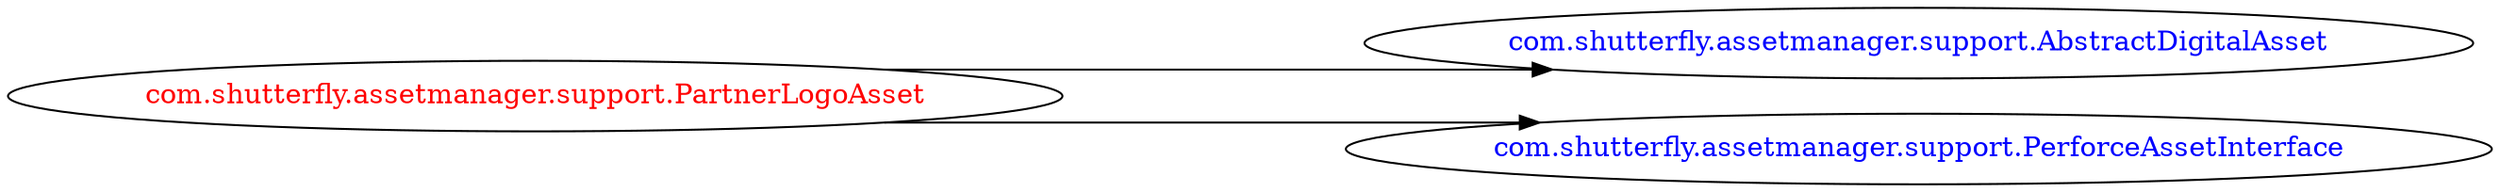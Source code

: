 digraph dependencyGraph {
 concentrate=true;
 ranksep="2.0";
 rankdir="LR"; 
 splines="ortho";
"com.shutterfly.assetmanager.support.PartnerLogoAsset" [fontcolor="red"];
"com.shutterfly.assetmanager.support.AbstractDigitalAsset" [ fontcolor="blue" ];
"com.shutterfly.assetmanager.support.PartnerLogoAsset"->"com.shutterfly.assetmanager.support.AbstractDigitalAsset";
"com.shutterfly.assetmanager.support.PerforceAssetInterface" [ fontcolor="blue" ];
"com.shutterfly.assetmanager.support.PartnerLogoAsset"->"com.shutterfly.assetmanager.support.PerforceAssetInterface";
}